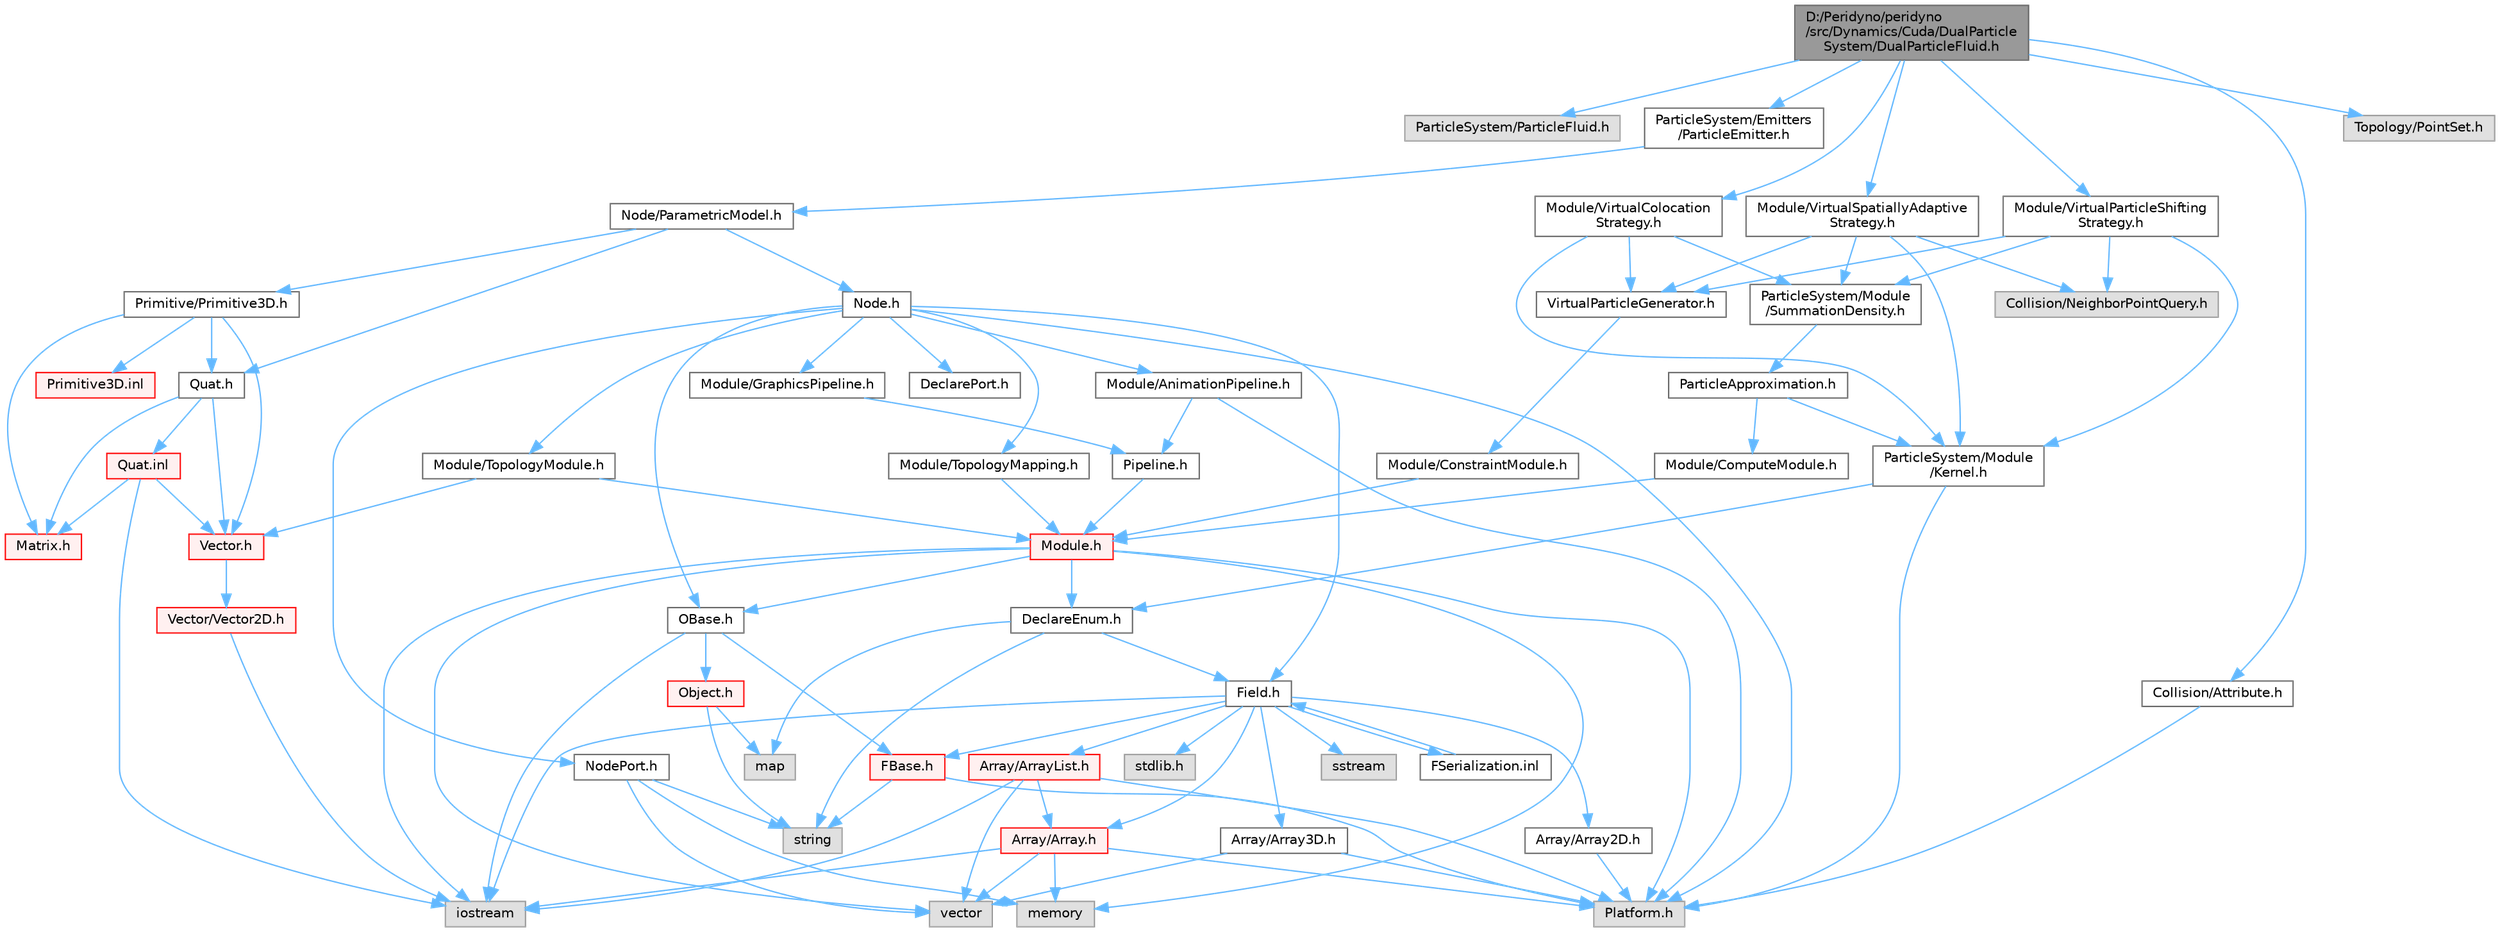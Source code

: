 digraph "D:/Peridyno/peridyno/src/Dynamics/Cuda/DualParticleSystem/DualParticleFluid.h"
{
 // LATEX_PDF_SIZE
  bgcolor="transparent";
  edge [fontname=Helvetica,fontsize=10,labelfontname=Helvetica,labelfontsize=10];
  node [fontname=Helvetica,fontsize=10,shape=box,height=0.2,width=0.4];
  Node1 [id="Node000001",label="D:/Peridyno/peridyno\l/src/Dynamics/Cuda/DualParticle\lSystem/DualParticleFluid.h",height=0.2,width=0.4,color="gray40", fillcolor="grey60", style="filled", fontcolor="black",tooltip=" "];
  Node1 -> Node2 [id="edge1_Node000001_Node000002",color="steelblue1",style="solid",tooltip=" "];
  Node2 [id="Node000002",label="ParticleSystem/ParticleFluid.h",height=0.2,width=0.4,color="grey60", fillcolor="#E0E0E0", style="filled",tooltip=" "];
  Node1 -> Node3 [id="edge2_Node000001_Node000003",color="steelblue1",style="solid",tooltip=" "];
  Node3 [id="Node000003",label="ParticleSystem/Emitters\l/ParticleEmitter.h",height=0.2,width=0.4,color="grey40", fillcolor="white", style="filled",URL="$_cuda_2_particle_system_2_emitters_2_particle_emitter_8h.html",tooltip=" "];
  Node3 -> Node4 [id="edge3_Node000003_Node000004",color="steelblue1",style="solid",tooltip=" "];
  Node4 [id="Node000004",label="Node/ParametricModel.h",height=0.2,width=0.4,color="grey40", fillcolor="white", style="filled",URL="$_parametric_model_8h.html",tooltip=" "];
  Node4 -> Node5 [id="edge4_Node000004_Node000005",color="steelblue1",style="solid",tooltip=" "];
  Node5 [id="Node000005",label="Node.h",height=0.2,width=0.4,color="grey40", fillcolor="white", style="filled",URL="$_node_8h.html",tooltip=" "];
  Node5 -> Node6 [id="edge5_Node000005_Node000006",color="steelblue1",style="solid",tooltip=" "];
  Node6 [id="Node000006",label="OBase.h",height=0.2,width=0.4,color="grey40", fillcolor="white", style="filled",URL="$_o_base_8h.html",tooltip=" "];
  Node6 -> Node7 [id="edge6_Node000006_Node000007",color="steelblue1",style="solid",tooltip=" "];
  Node7 [id="Node000007",label="iostream",height=0.2,width=0.4,color="grey60", fillcolor="#E0E0E0", style="filled",tooltip=" "];
  Node6 -> Node8 [id="edge7_Node000006_Node000008",color="steelblue1",style="solid",tooltip=" "];
  Node8 [id="Node000008",label="FBase.h",height=0.2,width=0.4,color="red", fillcolor="#FFF0F0", style="filled",URL="$_f_base_8h.html",tooltip=" "];
  Node8 -> Node9 [id="edge8_Node000008_Node000009",color="steelblue1",style="solid",tooltip=" "];
  Node9 [id="Node000009",label="Platform.h",height=0.2,width=0.4,color="grey60", fillcolor="#E0E0E0", style="filled",tooltip=" "];
  Node8 -> Node12 [id="edge9_Node000008_Node000012",color="steelblue1",style="solid",tooltip=" "];
  Node12 [id="Node000012",label="string",height=0.2,width=0.4,color="grey60", fillcolor="#E0E0E0", style="filled",tooltip=" "];
  Node6 -> Node15 [id="edge10_Node000006_Node000015",color="steelblue1",style="solid",tooltip=" "];
  Node15 [id="Node000015",label="Object.h",height=0.2,width=0.4,color="red", fillcolor="#FFF0F0", style="filled",URL="$_object_8h.html",tooltip=" "];
  Node15 -> Node12 [id="edge11_Node000015_Node000012",color="steelblue1",style="solid",tooltip=" "];
  Node15 -> Node17 [id="edge12_Node000015_Node000017",color="steelblue1",style="solid",tooltip=" "];
  Node17 [id="Node000017",label="map",height=0.2,width=0.4,color="grey60", fillcolor="#E0E0E0", style="filled",tooltip=" "];
  Node5 -> Node18 [id="edge13_Node000005_Node000018",color="steelblue1",style="solid",tooltip=" "];
  Node18 [id="Node000018",label="Field.h",height=0.2,width=0.4,color="grey40", fillcolor="white", style="filled",URL="$_field_8h.html",tooltip=" "];
  Node18 -> Node7 [id="edge14_Node000018_Node000007",color="steelblue1",style="solid",tooltip=" "];
  Node18 -> Node19 [id="edge15_Node000018_Node000019",color="steelblue1",style="solid",tooltip=" "];
  Node19 [id="Node000019",label="stdlib.h",height=0.2,width=0.4,color="grey60", fillcolor="#E0E0E0", style="filled",tooltip=" "];
  Node18 -> Node20 [id="edge16_Node000018_Node000020",color="steelblue1",style="solid",tooltip=" "];
  Node20 [id="Node000020",label="sstream",height=0.2,width=0.4,color="grey60", fillcolor="#E0E0E0", style="filled",tooltip=" "];
  Node18 -> Node8 [id="edge17_Node000018_Node000008",color="steelblue1",style="solid",tooltip=" "];
  Node18 -> Node21 [id="edge18_Node000018_Node000021",color="steelblue1",style="solid",tooltip=" "];
  Node21 [id="Node000021",label="Array/Array.h",height=0.2,width=0.4,color="red", fillcolor="#FFF0F0", style="filled",URL="$_array_8h.html",tooltip=" "];
  Node21 -> Node9 [id="edge19_Node000021_Node000009",color="steelblue1",style="solid",tooltip=" "];
  Node21 -> Node23 [id="edge20_Node000021_Node000023",color="steelblue1",style="solid",tooltip=" "];
  Node23 [id="Node000023",label="vector",height=0.2,width=0.4,color="grey60", fillcolor="#E0E0E0", style="filled",tooltip=" "];
  Node21 -> Node7 [id="edge21_Node000021_Node000007",color="steelblue1",style="solid",tooltip=" "];
  Node21 -> Node25 [id="edge22_Node000021_Node000025",color="steelblue1",style="solid",tooltip=" "];
  Node25 [id="Node000025",label="memory",height=0.2,width=0.4,color="grey60", fillcolor="#E0E0E0", style="filled",tooltip=" "];
  Node18 -> Node27 [id="edge23_Node000018_Node000027",color="steelblue1",style="solid",tooltip=" "];
  Node27 [id="Node000027",label="Array/Array2D.h",height=0.2,width=0.4,color="grey40", fillcolor="white", style="filled",URL="$_array2_d_8h.html",tooltip=" "];
  Node27 -> Node9 [id="edge24_Node000027_Node000009",color="steelblue1",style="solid",tooltip=" "];
  Node18 -> Node28 [id="edge25_Node000018_Node000028",color="steelblue1",style="solid",tooltip=" "];
  Node28 [id="Node000028",label="Array/Array3D.h",height=0.2,width=0.4,color="grey40", fillcolor="white", style="filled",URL="$_array3_d_8h.html",tooltip=" "];
  Node28 -> Node9 [id="edge26_Node000028_Node000009",color="steelblue1",style="solid",tooltip=" "];
  Node28 -> Node23 [id="edge27_Node000028_Node000023",color="steelblue1",style="solid",tooltip=" "];
  Node18 -> Node29 [id="edge28_Node000018_Node000029",color="steelblue1",style="solid",tooltip=" "];
  Node29 [id="Node000029",label="Array/ArrayList.h",height=0.2,width=0.4,color="red", fillcolor="#FFF0F0", style="filled",URL="$_array_list_8h.html",tooltip=" "];
  Node29 -> Node23 [id="edge29_Node000029_Node000023",color="steelblue1",style="solid",tooltip=" "];
  Node29 -> Node7 [id="edge30_Node000029_Node000007",color="steelblue1",style="solid",tooltip=" "];
  Node29 -> Node9 [id="edge31_Node000029_Node000009",color="steelblue1",style="solid",tooltip=" "];
  Node29 -> Node21 [id="edge32_Node000029_Node000021",color="steelblue1",style="solid",tooltip=" "];
  Node18 -> Node70 [id="edge33_Node000018_Node000070",color="steelblue1",style="solid",tooltip=" "];
  Node70 [id="Node000070",label="FSerialization.inl",height=0.2,width=0.4,color="grey40", fillcolor="white", style="filled",URL="$_f_serialization_8inl.html",tooltip=" "];
  Node70 -> Node18 [id="edge34_Node000070_Node000018",color="steelblue1",style="solid",tooltip=" "];
  Node5 -> Node9 [id="edge35_Node000005_Node000009",color="steelblue1",style="solid",tooltip=" "];
  Node5 -> Node71 [id="edge36_Node000005_Node000071",color="steelblue1",style="solid",tooltip=" "];
  Node71 [id="Node000071",label="DeclarePort.h",height=0.2,width=0.4,color="grey40", fillcolor="white", style="filled",URL="$_declare_port_8h.html",tooltip=" "];
  Node5 -> Node72 [id="edge37_Node000005_Node000072",color="steelblue1",style="solid",tooltip=" "];
  Node72 [id="Node000072",label="NodePort.h",height=0.2,width=0.4,color="grey40", fillcolor="white", style="filled",URL="$_node_port_8h.html",tooltip=" "];
  Node72 -> Node12 [id="edge38_Node000072_Node000012",color="steelblue1",style="solid",tooltip=" "];
  Node72 -> Node23 [id="edge39_Node000072_Node000023",color="steelblue1",style="solid",tooltip=" "];
  Node72 -> Node25 [id="edge40_Node000072_Node000025",color="steelblue1",style="solid",tooltip=" "];
  Node5 -> Node73 [id="edge41_Node000005_Node000073",color="steelblue1",style="solid",tooltip=" "];
  Node73 [id="Node000073",label="Module/TopologyModule.h",height=0.2,width=0.4,color="grey40", fillcolor="white", style="filled",URL="$_topology_module_8h.html",tooltip=" "];
  Node73 -> Node34 [id="edge42_Node000073_Node000034",color="steelblue1",style="solid",tooltip=" "];
  Node34 [id="Node000034",label="Vector.h",height=0.2,width=0.4,color="red", fillcolor="#FFF0F0", style="filled",URL="$_vector_8h.html",tooltip=" "];
  Node34 -> Node35 [id="edge43_Node000034_Node000035",color="steelblue1",style="solid",tooltip=" "];
  Node35 [id="Node000035",label="Vector/Vector2D.h",height=0.2,width=0.4,color="red", fillcolor="#FFF0F0", style="filled",URL="$_vector2_d_8h.html",tooltip=" "];
  Node35 -> Node7 [id="edge44_Node000035_Node000007",color="steelblue1",style="solid",tooltip=" "];
  Node73 -> Node74 [id="edge45_Node000073_Node000074",color="steelblue1",style="solid",tooltip=" "];
  Node74 [id="Node000074",label="Module.h",height=0.2,width=0.4,color="red", fillcolor="#FFF0F0", style="filled",URL="$_module_8h.html",tooltip=" "];
  Node74 -> Node9 [id="edge46_Node000074_Node000009",color="steelblue1",style="solid",tooltip=" "];
  Node74 -> Node25 [id="edge47_Node000074_Node000025",color="steelblue1",style="solid",tooltip=" "];
  Node74 -> Node23 [id="edge48_Node000074_Node000023",color="steelblue1",style="solid",tooltip=" "];
  Node74 -> Node7 [id="edge49_Node000074_Node000007",color="steelblue1",style="solid",tooltip=" "];
  Node74 -> Node6 [id="edge50_Node000074_Node000006",color="steelblue1",style="solid",tooltip=" "];
  Node74 -> Node89 [id="edge51_Node000074_Node000089",color="steelblue1",style="solid",tooltip=" "];
  Node89 [id="Node000089",label="DeclareEnum.h",height=0.2,width=0.4,color="grey40", fillcolor="white", style="filled",URL="$_declare_enum_8h.html",tooltip=" "];
  Node89 -> Node17 [id="edge52_Node000089_Node000017",color="steelblue1",style="solid",tooltip=" "];
  Node89 -> Node12 [id="edge53_Node000089_Node000012",color="steelblue1",style="solid",tooltip=" "];
  Node89 -> Node18 [id="edge54_Node000089_Node000018",color="steelblue1",style="solid",tooltip=" "];
  Node5 -> Node94 [id="edge55_Node000005_Node000094",color="steelblue1",style="solid",tooltip=" "];
  Node94 [id="Node000094",label="Module/TopologyMapping.h",height=0.2,width=0.4,color="grey40", fillcolor="white", style="filled",URL="$_topology_mapping_8h.html",tooltip=" "];
  Node94 -> Node74 [id="edge56_Node000094_Node000074",color="steelblue1",style="solid",tooltip=" "];
  Node5 -> Node95 [id="edge57_Node000005_Node000095",color="steelblue1",style="solid",tooltip=" "];
  Node95 [id="Node000095",label="Module/AnimationPipeline.h",height=0.2,width=0.4,color="grey40", fillcolor="white", style="filled",URL="$_animation_pipeline_8h.html",tooltip=" "];
  Node95 -> Node96 [id="edge58_Node000095_Node000096",color="steelblue1",style="solid",tooltip=" "];
  Node96 [id="Node000096",label="Pipeline.h",height=0.2,width=0.4,color="grey40", fillcolor="white", style="filled",URL="$_pipeline_8h.html",tooltip=" "];
  Node96 -> Node74 [id="edge59_Node000096_Node000074",color="steelblue1",style="solid",tooltip=" "];
  Node95 -> Node9 [id="edge60_Node000095_Node000009",color="steelblue1",style="solid",tooltip=" "];
  Node5 -> Node97 [id="edge61_Node000005_Node000097",color="steelblue1",style="solid",tooltip=" "];
  Node97 [id="Node000097",label="Module/GraphicsPipeline.h",height=0.2,width=0.4,color="grey40", fillcolor="white", style="filled",URL="$_graphics_pipeline_8h.html",tooltip=" "];
  Node97 -> Node96 [id="edge62_Node000097_Node000096",color="steelblue1",style="solid",tooltip=" "];
  Node4 -> Node65 [id="edge63_Node000004_Node000065",color="steelblue1",style="solid",tooltip=" "];
  Node65 [id="Node000065",label="Quat.h",height=0.2,width=0.4,color="grey40", fillcolor="white", style="filled",URL="$_quat_8h.html",tooltip="Implementation of quaternion."];
  Node65 -> Node34 [id="edge64_Node000065_Node000034",color="steelblue1",style="solid",tooltip=" "];
  Node65 -> Node52 [id="edge65_Node000065_Node000052",color="steelblue1",style="solid",tooltip=" "];
  Node52 [id="Node000052",label="Matrix.h",height=0.2,width=0.4,color="red", fillcolor="#FFF0F0", style="filled",URL="$_matrix_8h.html",tooltip=" "];
  Node65 -> Node66 [id="edge66_Node000065_Node000066",color="steelblue1",style="solid",tooltip=" "];
  Node66 [id="Node000066",label="Quat.inl",height=0.2,width=0.4,color="red", fillcolor="#FFF0F0", style="filled",URL="$_quat_8inl.html",tooltip=" "];
  Node66 -> Node7 [id="edge67_Node000066_Node000007",color="steelblue1",style="solid",tooltip=" "];
  Node66 -> Node34 [id="edge68_Node000066_Node000034",color="steelblue1",style="solid",tooltip=" "];
  Node66 -> Node52 [id="edge69_Node000066_Node000052",color="steelblue1",style="solid",tooltip=" "];
  Node4 -> Node98 [id="edge70_Node000004_Node000098",color="steelblue1",style="solid",tooltip=" "];
  Node98 [id="Node000098",label="Primitive/Primitive3D.h",height=0.2,width=0.4,color="grey40", fillcolor="white", style="filled",URL="$_primitive3_d_8h.html",tooltip=" "];
  Node98 -> Node34 [id="edge71_Node000098_Node000034",color="steelblue1",style="solid",tooltip=" "];
  Node98 -> Node52 [id="edge72_Node000098_Node000052",color="steelblue1",style="solid",tooltip=" "];
  Node98 -> Node65 [id="edge73_Node000098_Node000065",color="steelblue1",style="solid",tooltip=" "];
  Node98 -> Node99 [id="edge74_Node000098_Node000099",color="steelblue1",style="solid",tooltip=" "];
  Node99 [id="Node000099",label="Primitive3D.inl",height=0.2,width=0.4,color="red", fillcolor="#FFF0F0", style="filled",URL="$_primitive3_d_8inl.html",tooltip=" "];
  Node1 -> Node102 [id="edge75_Node000001_Node000102",color="steelblue1",style="solid",tooltip=" "];
  Node102 [id="Node000102",label="Topology/PointSet.h",height=0.2,width=0.4,color="grey60", fillcolor="#E0E0E0", style="filled",tooltip=" "];
  Node1 -> Node103 [id="edge76_Node000001_Node000103",color="steelblue1",style="solid",tooltip=" "];
  Node103 [id="Node000103",label="Collision/Attribute.h",height=0.2,width=0.4,color="grey40", fillcolor="white", style="filled",URL="$_attribute_8h.html",tooltip=" "];
  Node103 -> Node9 [id="edge77_Node000103_Node000009",color="steelblue1",style="solid",tooltip=" "];
  Node1 -> Node104 [id="edge78_Node000001_Node000104",color="steelblue1",style="solid",tooltip=" "];
  Node104 [id="Node000104",label="Module/VirtualSpatiallyAdaptive\lStrategy.h",height=0.2,width=0.4,color="grey40", fillcolor="white", style="filled",URL="$_virtual_spatially_adaptive_strategy_8h.html",tooltip=" "];
  Node104 -> Node105 [id="edge79_Node000104_Node000105",color="steelblue1",style="solid",tooltip=" "];
  Node105 [id="Node000105",label="VirtualParticleGenerator.h",height=0.2,width=0.4,color="grey40", fillcolor="white", style="filled",URL="$_virtual_particle_generator_8h.html",tooltip=" "];
  Node105 -> Node106 [id="edge80_Node000105_Node000106",color="steelblue1",style="solid",tooltip=" "];
  Node106 [id="Node000106",label="Module/ConstraintModule.h",height=0.2,width=0.4,color="grey40", fillcolor="white", style="filled",URL="$_constraint_module_8h.html",tooltip=" "];
  Node106 -> Node74 [id="edge81_Node000106_Node000074",color="steelblue1",style="solid",tooltip=" "];
  Node104 -> Node107 [id="edge82_Node000104_Node000107",color="steelblue1",style="solid",tooltip=" "];
  Node107 [id="Node000107",label="ParticleSystem/Module\l/Kernel.h",height=0.2,width=0.4,color="grey40", fillcolor="white", style="filled",URL="$_kernel_8h.html",tooltip=" "];
  Node107 -> Node9 [id="edge83_Node000107_Node000009",color="steelblue1",style="solid",tooltip=" "];
  Node107 -> Node89 [id="edge84_Node000107_Node000089",color="steelblue1",style="solid",tooltip=" "];
  Node104 -> Node108 [id="edge85_Node000104_Node000108",color="steelblue1",style="solid",tooltip=" "];
  Node108 [id="Node000108",label="ParticleSystem/Module\l/SummationDensity.h",height=0.2,width=0.4,color="grey40", fillcolor="white", style="filled",URL="$_summation_density_8h.html",tooltip=" "];
  Node108 -> Node109 [id="edge86_Node000108_Node000109",color="steelblue1",style="solid",tooltip=" "];
  Node109 [id="Node000109",label="ParticleApproximation.h",height=0.2,width=0.4,color="grey40", fillcolor="white", style="filled",URL="$_particle_approximation_8h.html",tooltip=" "];
  Node109 -> Node110 [id="edge87_Node000109_Node000110",color="steelblue1",style="solid",tooltip=" "];
  Node110 [id="Node000110",label="Module/ComputeModule.h",height=0.2,width=0.4,color="grey40", fillcolor="white", style="filled",URL="$_compute_module_8h.html",tooltip=" "];
  Node110 -> Node74 [id="edge88_Node000110_Node000074",color="steelblue1",style="solid",tooltip=" "];
  Node109 -> Node107 [id="edge89_Node000109_Node000107",color="steelblue1",style="solid",tooltip=" "];
  Node104 -> Node111 [id="edge90_Node000104_Node000111",color="steelblue1",style="solid",tooltip=" "];
  Node111 [id="Node000111",label="Collision/NeighborPointQuery.h",height=0.2,width=0.4,color="grey60", fillcolor="#E0E0E0", style="filled",tooltip=" "];
  Node1 -> Node112 [id="edge91_Node000001_Node000112",color="steelblue1",style="solid",tooltip=" "];
  Node112 [id="Node000112",label="Module/VirtualColocation\lStrategy.h",height=0.2,width=0.4,color="grey40", fillcolor="white", style="filled",URL="$_virtual_colocation_strategy_8h.html",tooltip=" "];
  Node112 -> Node105 [id="edge92_Node000112_Node000105",color="steelblue1",style="solid",tooltip=" "];
  Node112 -> Node107 [id="edge93_Node000112_Node000107",color="steelblue1",style="solid",tooltip=" "];
  Node112 -> Node108 [id="edge94_Node000112_Node000108",color="steelblue1",style="solid",tooltip=" "];
  Node1 -> Node113 [id="edge95_Node000001_Node000113",color="steelblue1",style="solid",tooltip=" "];
  Node113 [id="Node000113",label="Module/VirtualParticleShifting\lStrategy.h",height=0.2,width=0.4,color="grey40", fillcolor="white", style="filled",URL="$_virtual_particle_shifting_strategy_8h.html",tooltip=" "];
  Node113 -> Node105 [id="edge96_Node000113_Node000105",color="steelblue1",style="solid",tooltip=" "];
  Node113 -> Node107 [id="edge97_Node000113_Node000107",color="steelblue1",style="solid",tooltip=" "];
  Node113 -> Node108 [id="edge98_Node000113_Node000108",color="steelblue1",style="solid",tooltip=" "];
  Node113 -> Node111 [id="edge99_Node000113_Node000111",color="steelblue1",style="solid",tooltip=" "];
}
